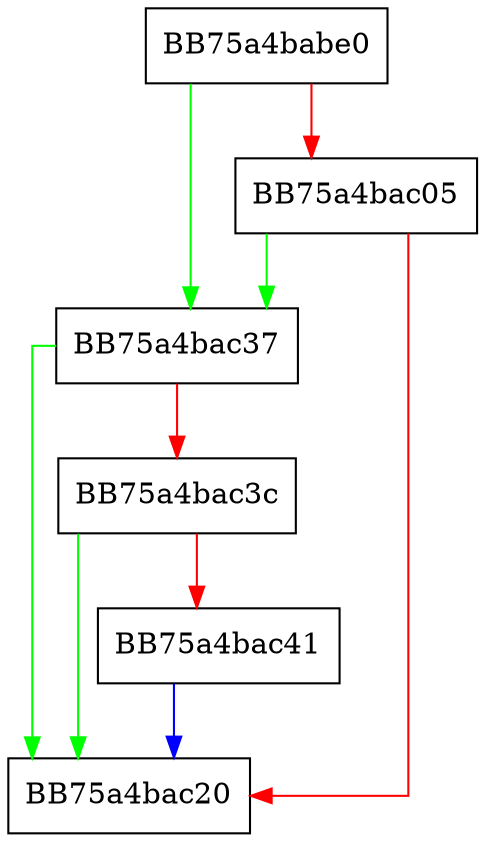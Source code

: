 digraph DropFileChangeExNotification {
  node [shape="box"];
  graph [splines=ortho];
  BB75a4babe0 -> BB75a4bac37 [color="green"];
  BB75a4babe0 -> BB75a4bac05 [color="red"];
  BB75a4bac05 -> BB75a4bac37 [color="green"];
  BB75a4bac05 -> BB75a4bac20 [color="red"];
  BB75a4bac37 -> BB75a4bac20 [color="green"];
  BB75a4bac37 -> BB75a4bac3c [color="red"];
  BB75a4bac3c -> BB75a4bac20 [color="green"];
  BB75a4bac3c -> BB75a4bac41 [color="red"];
  BB75a4bac41 -> BB75a4bac20 [color="blue"];
}